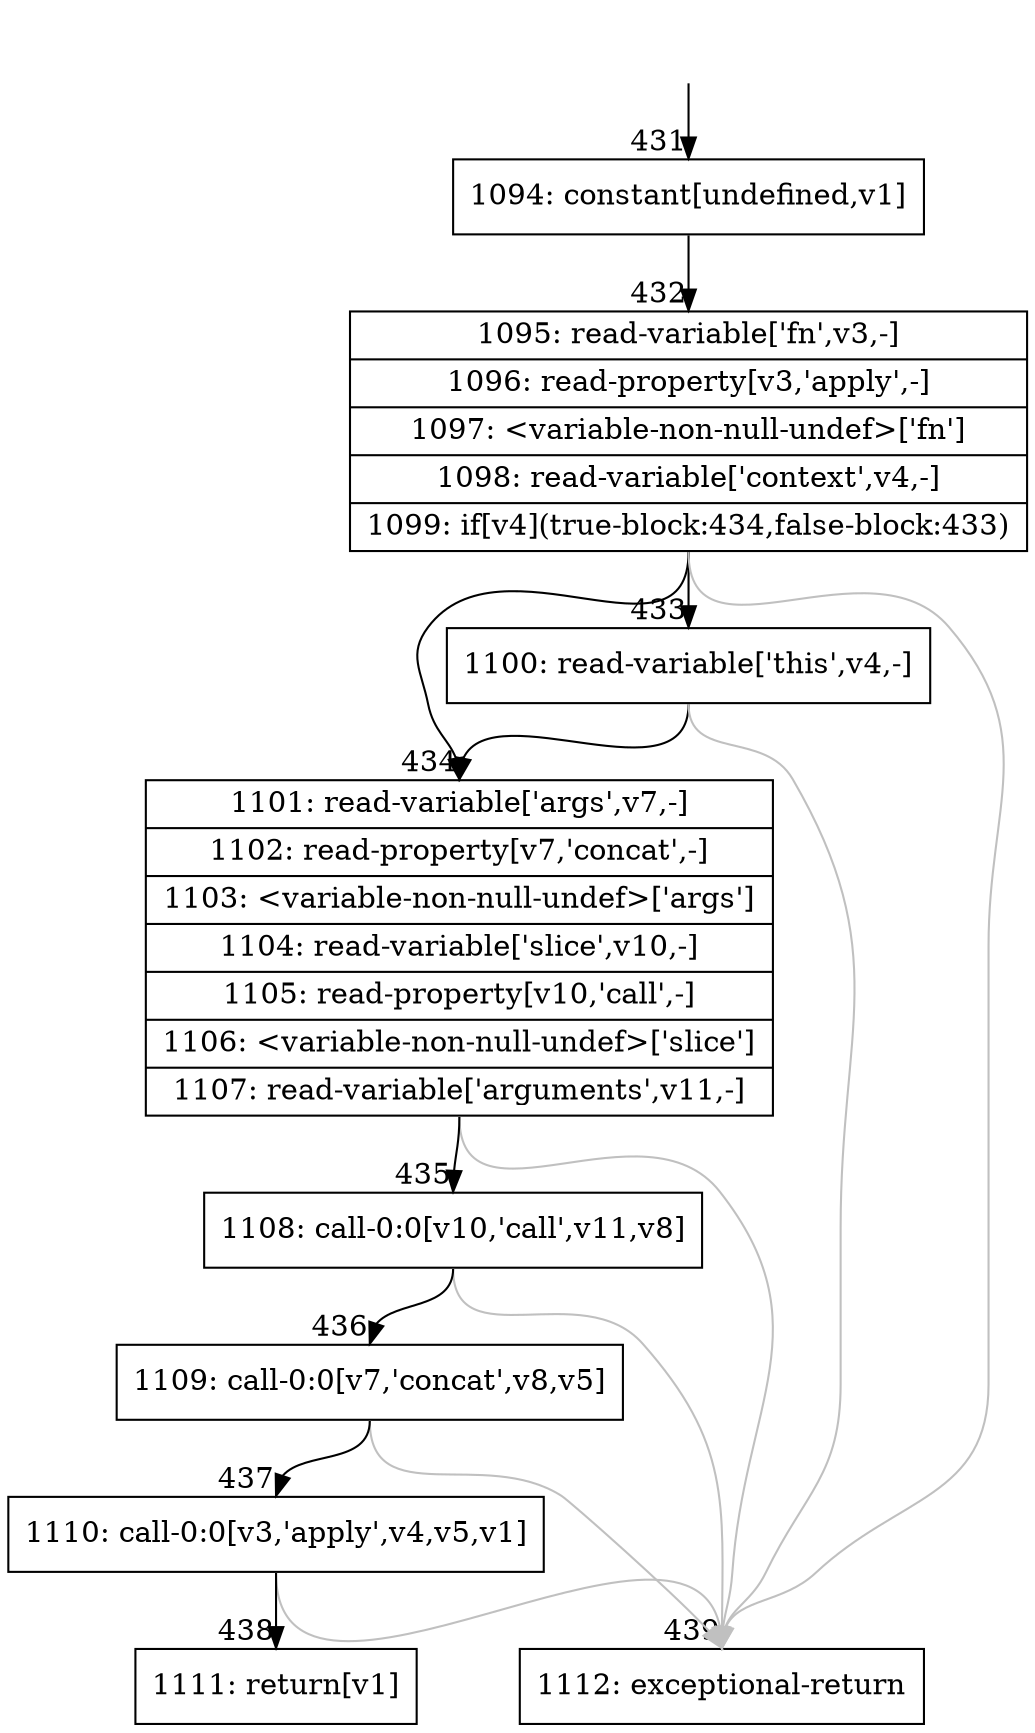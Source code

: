 digraph {
rankdir="TD"
BB_entry39[shape=none,label=""];
BB_entry39 -> BB431 [tailport=s, headport=n, headlabel="    431"]
BB431 [shape=record label="{1094: constant[undefined,v1]}" ] 
BB431 -> BB432 [tailport=s, headport=n, headlabel="      432"]
BB432 [shape=record label="{1095: read-variable['fn',v3,-]|1096: read-property[v3,'apply',-]|1097: \<variable-non-null-undef\>['fn']|1098: read-variable['context',v4,-]|1099: if[v4](true-block:434,false-block:433)}" ] 
BB432 -> BB434 [tailport=s, headport=n, headlabel="      434"]
BB432 -> BB433 [tailport=s, headport=n, headlabel="      433"]
BB432 -> BB439 [tailport=s, headport=n, color=gray, headlabel="      439"]
BB433 [shape=record label="{1100: read-variable['this',v4,-]}" ] 
BB433 -> BB434 [tailport=s, headport=n]
BB433 -> BB439 [tailport=s, headport=n, color=gray]
BB434 [shape=record label="{1101: read-variable['args',v7,-]|1102: read-property[v7,'concat',-]|1103: \<variable-non-null-undef\>['args']|1104: read-variable['slice',v10,-]|1105: read-property[v10,'call',-]|1106: \<variable-non-null-undef\>['slice']|1107: read-variable['arguments',v11,-]}" ] 
BB434 -> BB435 [tailport=s, headport=n, headlabel="      435"]
BB434 -> BB439 [tailport=s, headport=n, color=gray]
BB435 [shape=record label="{1108: call-0:0[v10,'call',v11,v8]}" ] 
BB435 -> BB436 [tailport=s, headport=n, headlabel="      436"]
BB435 -> BB439 [tailport=s, headport=n, color=gray]
BB436 [shape=record label="{1109: call-0:0[v7,'concat',v8,v5]}" ] 
BB436 -> BB437 [tailport=s, headport=n, headlabel="      437"]
BB436 -> BB439 [tailport=s, headport=n, color=gray]
BB437 [shape=record label="{1110: call-0:0[v3,'apply',v4,v5,v1]}" ] 
BB437 -> BB438 [tailport=s, headport=n, headlabel="      438"]
BB437 -> BB439 [tailport=s, headport=n, color=gray]
BB438 [shape=record label="{1111: return[v1]}" ] 
BB439 [shape=record label="{1112: exceptional-return}" ] 
}
